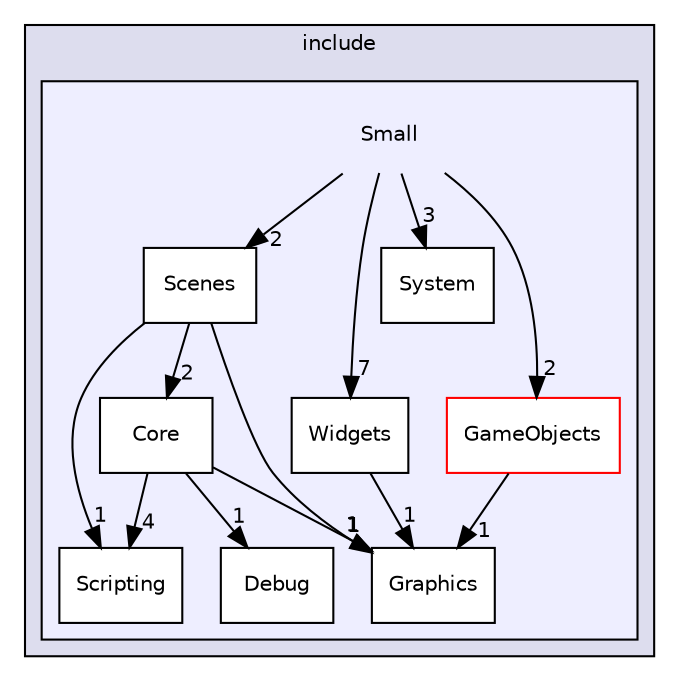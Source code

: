 digraph "C:/Users/folae/Documents/Code/Big-Projects/ScriptWizards/SmallGameLibrary/include/Small" {
  compound=true
  node [ fontsize="10", fontname="Helvetica"];
  edge [ labelfontsize="10", labelfontname="Helvetica"];
  subgraph clusterdir_d44c64559bbebec7f509842c48db8b23 {
    graph [ bgcolor="#ddddee", pencolor="black", label="include" fontname="Helvetica", fontsize="10", URL="dir_d44c64559bbebec7f509842c48db8b23.html"]
  subgraph clusterdir_517f7d009caed18d50502f12c0d97ec3 {
    graph [ bgcolor="#eeeeff", pencolor="black", label="" URL="dir_517f7d009caed18d50502f12c0d97ec3.html"];
    dir_517f7d009caed18d50502f12c0d97ec3 [shape=plaintext label="Small"];
  dir_3c803fb2e31f05de510171dcaff9bfbd [shape=box label="Core" fillcolor="white" style="filled" URL="dir_3c803fb2e31f05de510171dcaff9bfbd.html"];
  dir_ea5275f19dd98e4e16b487795f40b2ea [shape=box label="Debug" fillcolor="white" style="filled" URL="dir_ea5275f19dd98e4e16b487795f40b2ea.html"];
  dir_a8ded999eb2997d5041bf5add73626b0 [shape=box label="GameObjects" fillcolor="white" style="filled" color="red" URL="dir_a8ded999eb2997d5041bf5add73626b0.html"];
  dir_230ebb31a7b473b673878f5d3da6d001 [shape=box label="Graphics" fillcolor="white" style="filled" URL="dir_230ebb31a7b473b673878f5d3da6d001.html"];
  dir_02a5b303ce584cd5b4aacdcd59538bcd [shape=box label="Scenes" fillcolor="white" style="filled" URL="dir_02a5b303ce584cd5b4aacdcd59538bcd.html"];
  dir_8fb71a89305e8bb79c0790ded867372f [shape=box label="Scripting" fillcolor="white" style="filled" URL="dir_8fb71a89305e8bb79c0790ded867372f.html"];
  dir_803490036721b53e51a4a42fdaf2d24d [shape=box label="System" fillcolor="white" style="filled" URL="dir_803490036721b53e51a4a42fdaf2d24d.html"];
  dir_eb1ad7c5cdd5fd5975031a9e1391d8c9 [shape=box label="Widgets" fillcolor="white" style="filled" URL="dir_eb1ad7c5cdd5fd5975031a9e1391d8c9.html"];
  }
  }
  dir_02a5b303ce584cd5b4aacdcd59538bcd->dir_230ebb31a7b473b673878f5d3da6d001 [headlabel="1", labeldistance=1.5 headhref="dir_000008_000007.html"];
  dir_02a5b303ce584cd5b4aacdcd59538bcd->dir_3c803fb2e31f05de510171dcaff9bfbd [headlabel="2", labeldistance=1.5 headhref="dir_000008_000003.html"];
  dir_02a5b303ce584cd5b4aacdcd59538bcd->dir_8fb71a89305e8bb79c0790ded867372f [headlabel="1", labeldistance=1.5 headhref="dir_000008_000009.html"];
  dir_3c803fb2e31f05de510171dcaff9bfbd->dir_230ebb31a7b473b673878f5d3da6d001 [headlabel="1", labeldistance=1.5 headhref="dir_000003_000007.html"];
  dir_3c803fb2e31f05de510171dcaff9bfbd->dir_8fb71a89305e8bb79c0790ded867372f [headlabel="4", labeldistance=1.5 headhref="dir_000003_000009.html"];
  dir_3c803fb2e31f05de510171dcaff9bfbd->dir_ea5275f19dd98e4e16b487795f40b2ea [headlabel="1", labeldistance=1.5 headhref="dir_000003_000004.html"];
  dir_517f7d009caed18d50502f12c0d97ec3->dir_02a5b303ce584cd5b4aacdcd59538bcd [headlabel="2", labeldistance=1.5 headhref="dir_000002_000008.html"];
  dir_517f7d009caed18d50502f12c0d97ec3->dir_803490036721b53e51a4a42fdaf2d24d [headlabel="3", labeldistance=1.5 headhref="dir_000002_000010.html"];
  dir_517f7d009caed18d50502f12c0d97ec3->dir_a8ded999eb2997d5041bf5add73626b0 [headlabel="2", labeldistance=1.5 headhref="dir_000002_000005.html"];
  dir_517f7d009caed18d50502f12c0d97ec3->dir_eb1ad7c5cdd5fd5975031a9e1391d8c9 [headlabel="7", labeldistance=1.5 headhref="dir_000002_000011.html"];
  dir_a8ded999eb2997d5041bf5add73626b0->dir_230ebb31a7b473b673878f5d3da6d001 [headlabel="1", labeldistance=1.5 headhref="dir_000005_000007.html"];
  dir_eb1ad7c5cdd5fd5975031a9e1391d8c9->dir_230ebb31a7b473b673878f5d3da6d001 [headlabel="1", labeldistance=1.5 headhref="dir_000011_000007.html"];
}

